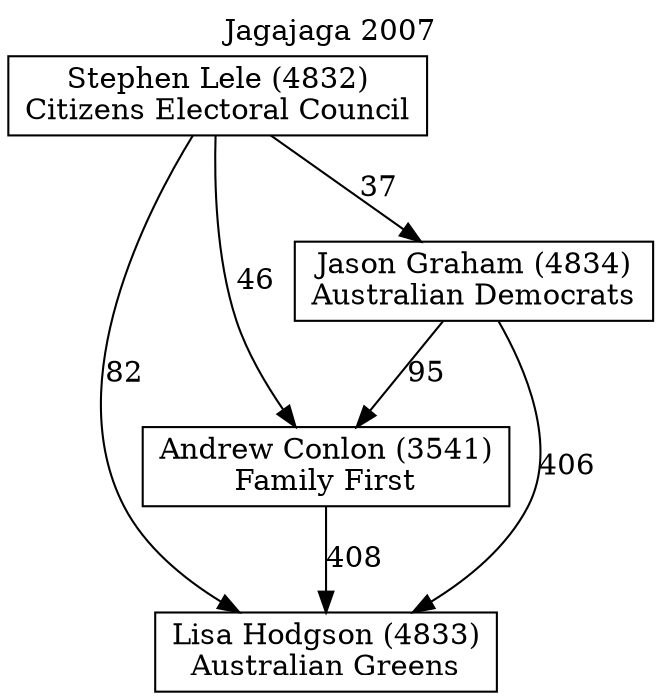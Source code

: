 // House preference flow
digraph "Lisa Hodgson (4833)_Jagajaga_2007" {
	graph [label="Jagajaga 2007" labelloc=t mclimit=10]
	node [shape=box]
	"Lisa Hodgson (4833)" [label="Lisa Hodgson (4833)
Australian Greens"]
	"Andrew Conlon (3541)" [label="Andrew Conlon (3541)
Family First"]
	"Jason Graham (4834)" [label="Jason Graham (4834)
Australian Democrats"]
	"Stephen Lele (4832)" [label="Stephen Lele (4832)
Citizens Electoral Council"]
	"Lisa Hodgson (4833)" [label="Lisa Hodgson (4833)
Australian Greens"]
	"Jason Graham (4834)" [label="Jason Graham (4834)
Australian Democrats"]
	"Stephen Lele (4832)" [label="Stephen Lele (4832)
Citizens Electoral Council"]
	"Lisa Hodgson (4833)" [label="Lisa Hodgson (4833)
Australian Greens"]
	"Stephen Lele (4832)" [label="Stephen Lele (4832)
Citizens Electoral Council"]
	"Stephen Lele (4832)" [label="Stephen Lele (4832)
Citizens Electoral Council"]
	"Jason Graham (4834)" [label="Jason Graham (4834)
Australian Democrats"]
	"Stephen Lele (4832)" [label="Stephen Lele (4832)
Citizens Electoral Council"]
	"Stephen Lele (4832)" [label="Stephen Lele (4832)
Citizens Electoral Council"]
	"Andrew Conlon (3541)" [label="Andrew Conlon (3541)
Family First"]
	"Jason Graham (4834)" [label="Jason Graham (4834)
Australian Democrats"]
	"Stephen Lele (4832)" [label="Stephen Lele (4832)
Citizens Electoral Council"]
	"Andrew Conlon (3541)" [label="Andrew Conlon (3541)
Family First"]
	"Stephen Lele (4832)" [label="Stephen Lele (4832)
Citizens Electoral Council"]
	"Stephen Lele (4832)" [label="Stephen Lele (4832)
Citizens Electoral Council"]
	"Jason Graham (4834)" [label="Jason Graham (4834)
Australian Democrats"]
	"Stephen Lele (4832)" [label="Stephen Lele (4832)
Citizens Electoral Council"]
	"Stephen Lele (4832)" [label="Stephen Lele (4832)
Citizens Electoral Council"]
	"Andrew Conlon (3541)" -> "Lisa Hodgson (4833)" [label=408]
	"Jason Graham (4834)" -> "Andrew Conlon (3541)" [label=95]
	"Stephen Lele (4832)" -> "Jason Graham (4834)" [label=37]
	"Jason Graham (4834)" -> "Lisa Hodgson (4833)" [label=406]
	"Stephen Lele (4832)" -> "Lisa Hodgson (4833)" [label=82]
	"Stephen Lele (4832)" -> "Andrew Conlon (3541)" [label=46]
}
